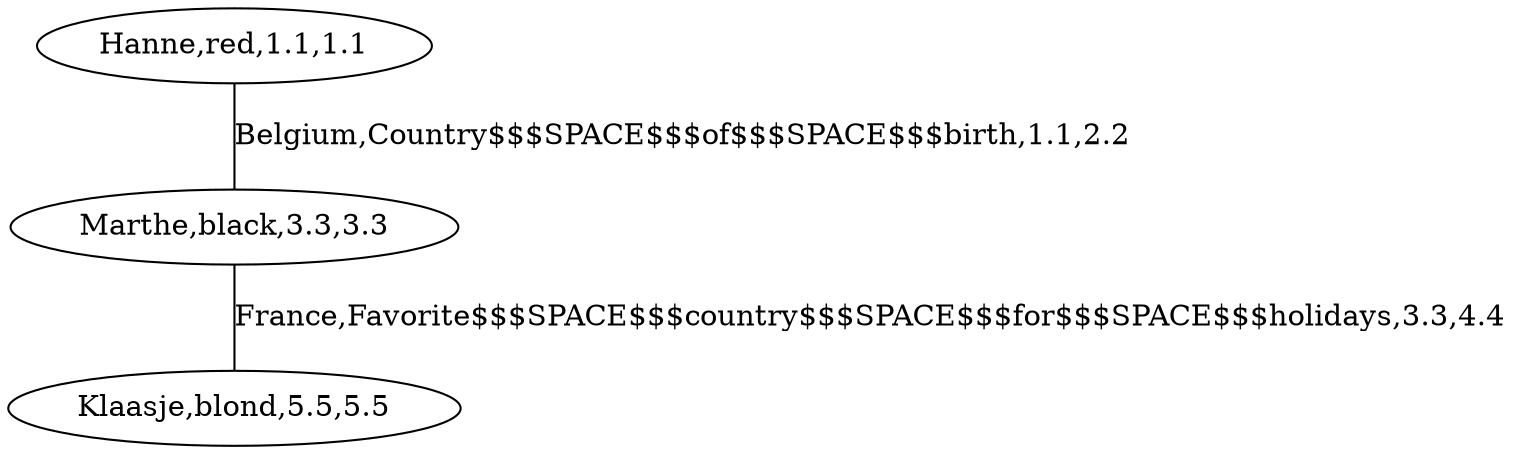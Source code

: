 graph G {
0[label="Marthe,black,3.3,3.3", regular="0"];
1[label="Hanne,red,1.1,1.1", regular="0"];
2[label="Klaasje,blond,5.5,5.5", regular="0"];
1--0 [label="Belgium,Country$$$SPACE$$$of$$$SPACE$$$birth,1.1,2.2", regular="0"];
0--2 [label="France,Favorite$$$SPACE$$$country$$$SPACE$$$for$$$SPACE$$$holidays,3.3,4.4", regular="0"];
}
